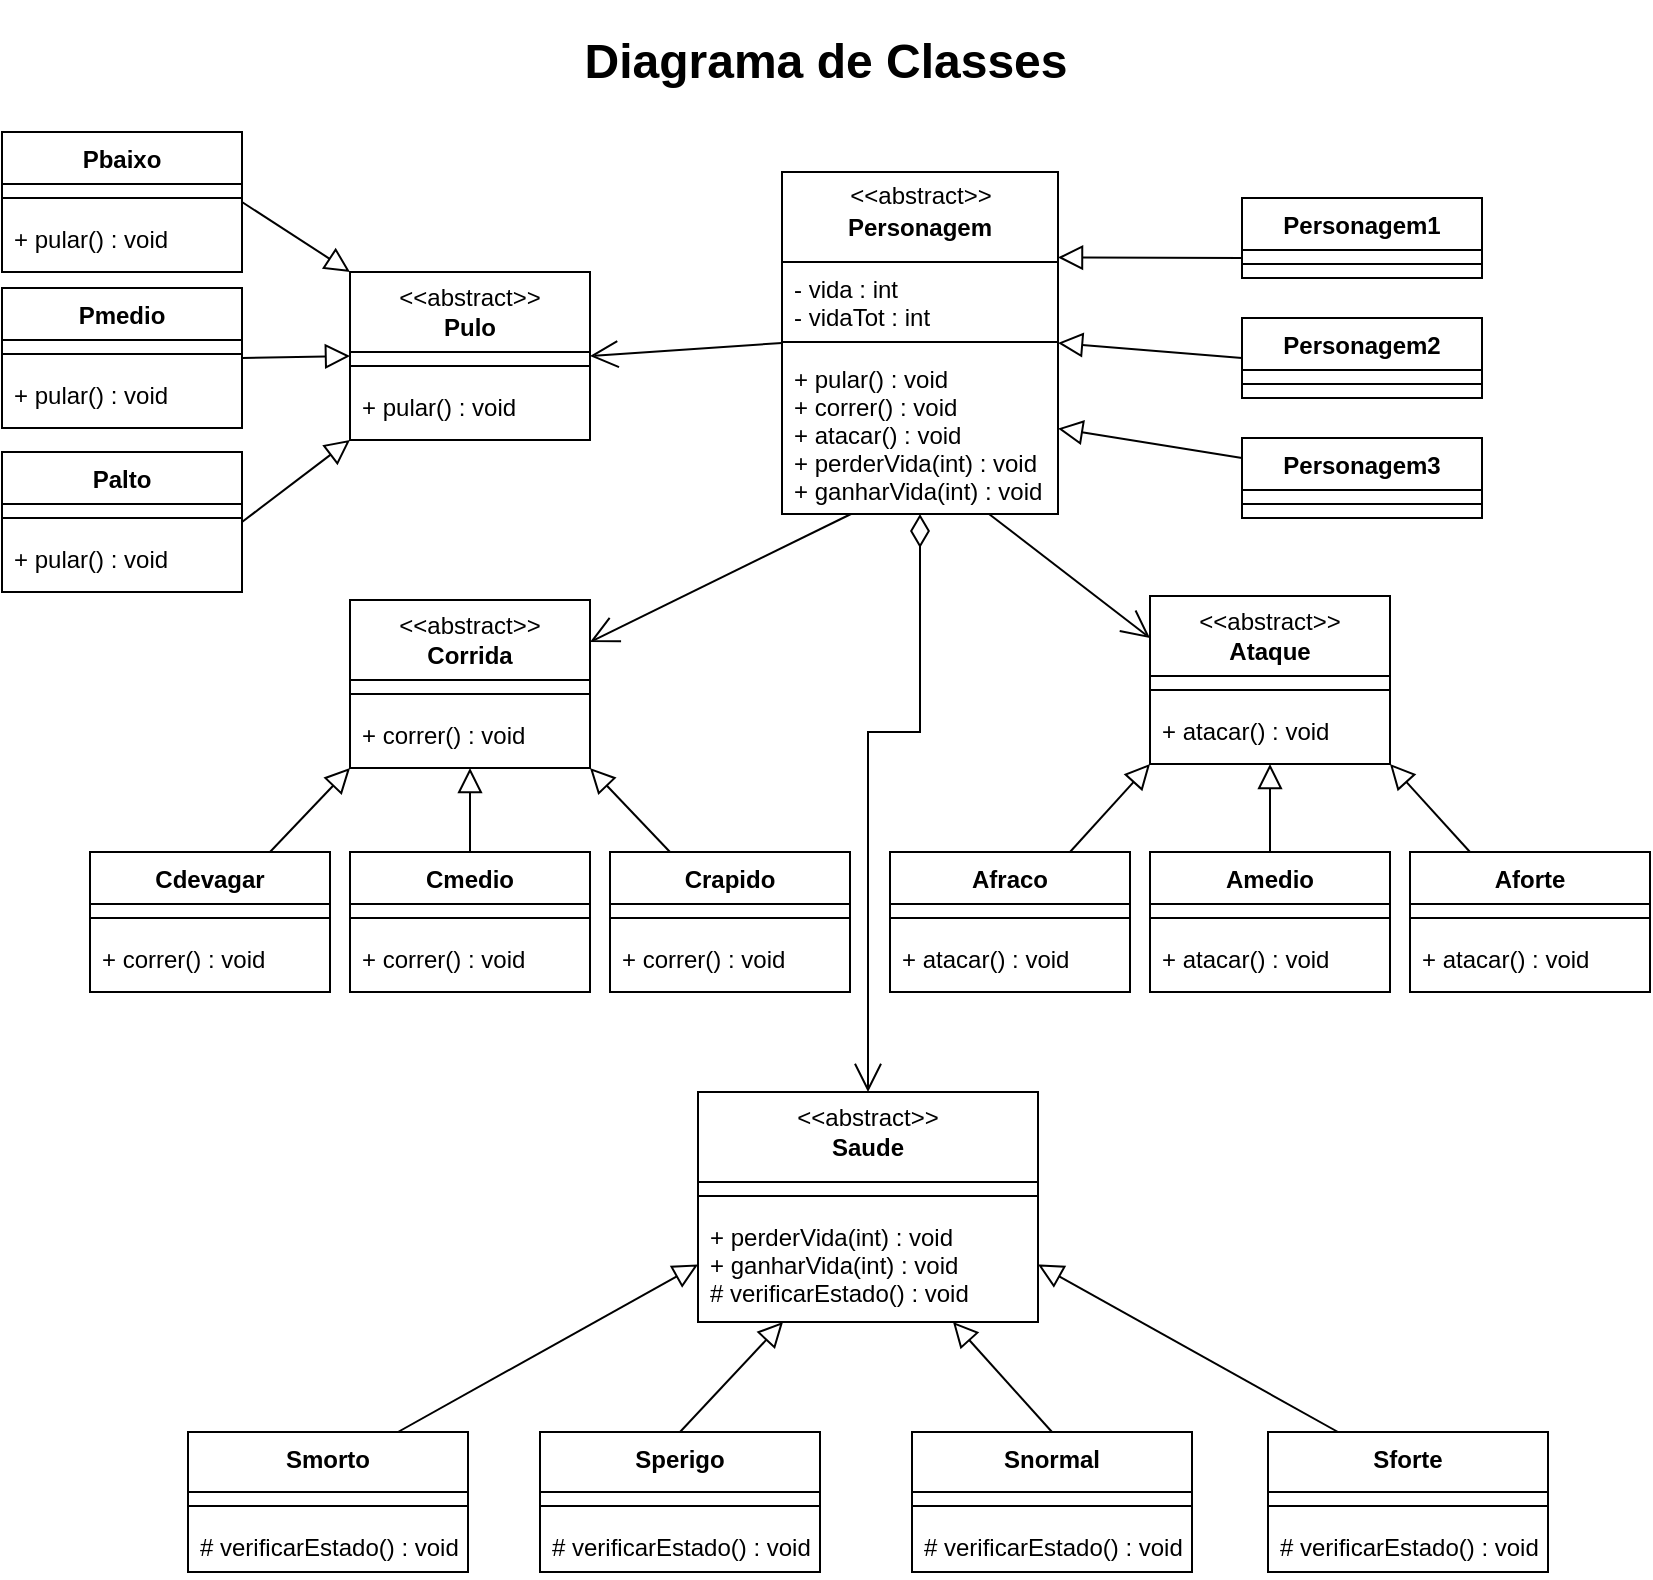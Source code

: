 <mxfile version="16.2.6" type="device"><diagram id="C5RBs43oDa-KdzZeNtuy" name="Page-1"><mxGraphModel dx="1038" dy="547" grid="1" gridSize="10" guides="1" tooltips="1" connect="1" arrows="1" fold="1" page="1" pageScale="1" pageWidth="827" pageHeight="1169" math="0" shadow="0"><root><mxCell id="WIyWlLk6GJQsqaUBKTNV-0"/><mxCell id="WIyWlLk6GJQsqaUBKTNV-1" parent="WIyWlLk6GJQsqaUBKTNV-0"/><mxCell id="zkfFHV4jXpPFQw0GAbJ--16" value="" style="endArrow=block;endSize=10;endFill=0;shadow=0;strokeWidth=1;rounded=0;elbow=vertical;exitX=1;exitY=0.5;exitDx=0;exitDy=0;entryX=0;entryY=0;entryDx=0;entryDy=0;" parent="WIyWlLk6GJQsqaUBKTNV-1" source="T775LNc2SnyI-xInwANA-18" target="T775LNc2SnyI-xInwANA-9" edge="1"><mxGeometry width="160" relative="1" as="geometry"><mxPoint x="290" y="650" as="sourcePoint"/><mxPoint x="180" y="110" as="targetPoint"/></mxGeometry></mxCell><mxCell id="T775LNc2SnyI-xInwANA-0" value="&#10;Personagem" style="swimlane;fontStyle=1;align=center;verticalAlign=top;childLayout=stackLayout;horizontal=1;startSize=45;horizontalStack=0;resizeParent=1;resizeParentMax=0;resizeLast=0;collapsible=1;marginBottom=0;" parent="WIyWlLk6GJQsqaUBKTNV-1" vertex="1"><mxGeometry x="392" y="90" width="138" height="171" as="geometry"><mxRectangle x="392" y="110" width="100" height="26" as="alternateBounds"/></mxGeometry></mxCell><mxCell id="xayN5xMvr95D39PRgrAt-4" value="- vida : int&#10;- vidaTot : int" style="text;strokeColor=none;fillColor=none;align=left;verticalAlign=top;spacingLeft=4;spacingRight=4;overflow=hidden;rotatable=0;points=[[0,0.5],[1,0.5]];portConstraint=eastwest;" parent="T775LNc2SnyI-xInwANA-0" vertex="1"><mxGeometry y="45" width="138" height="35" as="geometry"/></mxCell><mxCell id="T775LNc2SnyI-xInwANA-1" value="" style="line;strokeWidth=1;fillColor=none;align=left;verticalAlign=middle;spacingTop=-1;spacingLeft=3;spacingRight=3;rotatable=0;labelPosition=right;points=[];portConstraint=eastwest;" parent="T775LNc2SnyI-xInwANA-0" vertex="1"><mxGeometry y="80" width="138" height="10" as="geometry"/></mxCell><mxCell id="T775LNc2SnyI-xInwANA-2" value="+ pular() : void&#10;+ correr() : void&#10;+ atacar() : void&#10;+ perderVida(int) : void&#10;+ ganharVida(int) : void" style="text;strokeColor=none;fillColor=none;align=left;verticalAlign=top;spacingLeft=4;spacingRight=4;overflow=hidden;rotatable=0;points=[[0,0.5],[1,0.5]];portConstraint=eastwest;" parent="T775LNc2SnyI-xInwANA-0" vertex="1"><mxGeometry y="90" width="138" height="81" as="geometry"/></mxCell><mxCell id="T775LNc2SnyI-xInwANA-3" value="Personagem1" style="swimlane;fontStyle=1;align=center;verticalAlign=top;childLayout=stackLayout;horizontal=1;startSize=26;horizontalStack=0;resizeParent=1;resizeParentMax=0;resizeLast=0;collapsible=1;marginBottom=0;" parent="WIyWlLk6GJQsqaUBKTNV-1" vertex="1"><mxGeometry x="622" y="103" width="120" height="40" as="geometry"/></mxCell><mxCell id="T775LNc2SnyI-xInwANA-4" value="" style="line;strokeWidth=1;fillColor=none;align=left;verticalAlign=middle;spacingTop=-1;spacingLeft=3;spacingRight=3;rotatable=0;labelPosition=right;points=[];portConstraint=eastwest;" parent="T775LNc2SnyI-xInwANA-3" vertex="1"><mxGeometry y="26" width="120" height="14" as="geometry"/></mxCell><mxCell id="T775LNc2SnyI-xInwANA-5" value="Personagem2" style="swimlane;fontStyle=1;align=center;verticalAlign=top;childLayout=stackLayout;horizontal=1;startSize=26;horizontalStack=0;resizeParent=1;resizeParentMax=0;resizeLast=0;collapsible=1;marginBottom=0;" parent="WIyWlLk6GJQsqaUBKTNV-1" vertex="1"><mxGeometry x="622" y="163" width="120" height="40" as="geometry"/></mxCell><mxCell id="T775LNc2SnyI-xInwANA-6" value="" style="line;strokeWidth=1;fillColor=none;align=left;verticalAlign=middle;spacingTop=-1;spacingLeft=3;spacingRight=3;rotatable=0;labelPosition=right;points=[];portConstraint=eastwest;" parent="T775LNc2SnyI-xInwANA-5" vertex="1"><mxGeometry y="26" width="120" height="14" as="geometry"/></mxCell><mxCell id="T775LNc2SnyI-xInwANA-7" value="Personagem3" style="swimlane;fontStyle=1;align=center;verticalAlign=top;childLayout=stackLayout;horizontal=1;startSize=26;horizontalStack=0;resizeParent=1;resizeParentMax=0;resizeLast=0;collapsible=1;marginBottom=0;" parent="WIyWlLk6GJQsqaUBKTNV-1" vertex="1"><mxGeometry x="622" y="223" width="120" height="40" as="geometry"><mxRectangle x="290" y="260" width="110" height="26" as="alternateBounds"/></mxGeometry></mxCell><mxCell id="T775LNc2SnyI-xInwANA-8" value="" style="line;strokeWidth=1;fillColor=none;align=left;verticalAlign=middle;spacingTop=-1;spacingLeft=3;spacingRight=3;rotatable=0;labelPosition=right;points=[];portConstraint=eastwest;" parent="T775LNc2SnyI-xInwANA-7" vertex="1"><mxGeometry y="26" width="120" height="14" as="geometry"/></mxCell><mxCell id="T775LNc2SnyI-xInwANA-9" value="&#10;Pulo" style="swimlane;fontStyle=1;align=center;verticalAlign=top;childLayout=stackLayout;horizontal=1;startSize=40;horizontalStack=0;resizeParent=1;resizeParentMax=0;resizeLast=0;collapsible=1;marginBottom=0;" parent="WIyWlLk6GJQsqaUBKTNV-1" vertex="1"><mxGeometry x="176" y="140" width="120" height="84" as="geometry"><mxRectangle x="172" y="120" width="60" height="30" as="alternateBounds"/></mxGeometry></mxCell><mxCell id="T775LNc2SnyI-xInwANA-10" value="" style="line;strokeWidth=1;fillColor=none;align=left;verticalAlign=middle;spacingTop=-1;spacingLeft=3;spacingRight=3;rotatable=0;labelPosition=right;points=[];portConstraint=eastwest;" parent="T775LNc2SnyI-xInwANA-9" vertex="1"><mxGeometry y="40" width="120" height="14" as="geometry"/></mxCell><mxCell id="T775LNc2SnyI-xInwANA-11" value="+ pular() : void" style="text;strokeColor=none;fillColor=none;align=left;verticalAlign=top;spacingLeft=4;spacingRight=4;overflow=hidden;rotatable=0;points=[[0,0.5],[1,0.5]];portConstraint=eastwest;" parent="T775LNc2SnyI-xInwANA-9" vertex="1"><mxGeometry y="54" width="120" height="30" as="geometry"/></mxCell><mxCell id="T775LNc2SnyI-xInwANA-12" value="&#10;Corrida" style="swimlane;fontStyle=1;align=center;verticalAlign=top;childLayout=stackLayout;horizontal=1;startSize=40;horizontalStack=0;resizeParent=1;resizeParentMax=0;resizeLast=0;collapsible=1;marginBottom=0;" parent="WIyWlLk6GJQsqaUBKTNV-1" vertex="1"><mxGeometry x="176" y="304" width="120" height="84" as="geometry"><mxRectangle x="176" y="280" width="70" height="26" as="alternateBounds"/></mxGeometry></mxCell><mxCell id="T775LNc2SnyI-xInwANA-13" value="" style="line;strokeWidth=1;fillColor=none;align=left;verticalAlign=middle;spacingTop=-1;spacingLeft=3;spacingRight=3;rotatable=0;labelPosition=right;points=[];portConstraint=eastwest;" parent="T775LNc2SnyI-xInwANA-12" vertex="1"><mxGeometry y="40" width="120" height="14" as="geometry"/></mxCell><mxCell id="T775LNc2SnyI-xInwANA-14" value="+ correr() : void" style="text;strokeColor=none;fillColor=none;align=left;verticalAlign=top;spacingLeft=4;spacingRight=4;overflow=hidden;rotatable=0;points=[[0,0.5],[1,0.5]];portConstraint=eastwest;" parent="T775LNc2SnyI-xInwANA-12" vertex="1"><mxGeometry y="54" width="120" height="30" as="geometry"/></mxCell><mxCell id="T775LNc2SnyI-xInwANA-15" value="&#10;Ataque" style="swimlane;fontStyle=1;align=center;verticalAlign=top;childLayout=stackLayout;horizontal=1;startSize=40;horizontalStack=0;resizeParent=1;resizeParentMax=0;resizeLast=0;collapsible=1;marginBottom=0;" parent="WIyWlLk6GJQsqaUBKTNV-1" vertex="1"><mxGeometry x="576" y="302" width="120" height="84" as="geometry"><mxRectangle x="576" y="280" width="70" height="26" as="alternateBounds"/></mxGeometry></mxCell><mxCell id="T775LNc2SnyI-xInwANA-16" value="" style="line;strokeWidth=1;fillColor=none;align=left;verticalAlign=middle;spacingTop=-1;spacingLeft=3;spacingRight=3;rotatable=0;labelPosition=right;points=[];portConstraint=eastwest;" parent="T775LNc2SnyI-xInwANA-15" vertex="1"><mxGeometry y="40" width="120" height="14" as="geometry"/></mxCell><mxCell id="T775LNc2SnyI-xInwANA-17" value="+ atacar() : void" style="text;strokeColor=none;fillColor=none;align=left;verticalAlign=top;spacingLeft=4;spacingRight=4;overflow=hidden;rotatable=0;points=[[0,0.5],[1,0.5]];portConstraint=eastwest;" parent="T775LNc2SnyI-xInwANA-15" vertex="1"><mxGeometry y="54" width="120" height="30" as="geometry"/></mxCell><mxCell id="T775LNc2SnyI-xInwANA-18" value="Pbaixo" style="swimlane;fontStyle=1;align=center;verticalAlign=top;childLayout=stackLayout;horizontal=1;startSize=26;horizontalStack=0;resizeParent=1;resizeParentMax=0;resizeLast=0;collapsible=1;marginBottom=0;" parent="WIyWlLk6GJQsqaUBKTNV-1" vertex="1"><mxGeometry x="2" y="70" width="120" height="70" as="geometry"/></mxCell><mxCell id="T775LNc2SnyI-xInwANA-19" value="" style="line;strokeWidth=1;fillColor=none;align=left;verticalAlign=middle;spacingTop=-1;spacingLeft=3;spacingRight=3;rotatable=0;labelPosition=right;points=[];portConstraint=eastwest;" parent="T775LNc2SnyI-xInwANA-18" vertex="1"><mxGeometry y="26" width="120" height="14" as="geometry"/></mxCell><mxCell id="T775LNc2SnyI-xInwANA-20" value="+ pular() : void" style="text;strokeColor=none;fillColor=none;align=left;verticalAlign=top;spacingLeft=4;spacingRight=4;overflow=hidden;rotatable=0;points=[[0,0.5],[1,0.5]];portConstraint=eastwest;" parent="T775LNc2SnyI-xInwANA-18" vertex="1"><mxGeometry y="40" width="120" height="30" as="geometry"/></mxCell><mxCell id="T775LNc2SnyI-xInwANA-21" value="Cdevagar" style="swimlane;fontStyle=1;align=center;verticalAlign=top;childLayout=stackLayout;horizontal=1;startSize=26;horizontalStack=0;resizeParent=1;resizeParentMax=0;resizeLast=0;collapsible=1;marginBottom=0;" parent="WIyWlLk6GJQsqaUBKTNV-1" vertex="1"><mxGeometry x="46" y="430" width="120" height="70" as="geometry"/></mxCell><mxCell id="T775LNc2SnyI-xInwANA-22" value="" style="line;strokeWidth=1;fillColor=none;align=left;verticalAlign=middle;spacingTop=-1;spacingLeft=3;spacingRight=3;rotatable=0;labelPosition=right;points=[];portConstraint=eastwest;" parent="T775LNc2SnyI-xInwANA-21" vertex="1"><mxGeometry y="26" width="120" height="14" as="geometry"/></mxCell><mxCell id="T775LNc2SnyI-xInwANA-23" value="+ correr() : void" style="text;strokeColor=none;fillColor=none;align=left;verticalAlign=top;spacingLeft=4;spacingRight=4;overflow=hidden;rotatable=0;points=[[0,0.5],[1,0.5]];portConstraint=eastwest;" parent="T775LNc2SnyI-xInwANA-21" vertex="1"><mxGeometry y="40" width="120" height="30" as="geometry"/></mxCell><mxCell id="T775LNc2SnyI-xInwANA-24" value="Cmedio" style="swimlane;fontStyle=1;align=center;verticalAlign=top;childLayout=stackLayout;horizontal=1;startSize=26;horizontalStack=0;resizeParent=1;resizeParentMax=0;resizeLast=0;collapsible=1;marginBottom=0;" parent="WIyWlLk6GJQsqaUBKTNV-1" vertex="1"><mxGeometry x="176" y="430" width="120" height="70" as="geometry"/></mxCell><mxCell id="T775LNc2SnyI-xInwANA-25" value="" style="line;strokeWidth=1;fillColor=none;align=left;verticalAlign=middle;spacingTop=-1;spacingLeft=3;spacingRight=3;rotatable=0;labelPosition=right;points=[];portConstraint=eastwest;" parent="T775LNc2SnyI-xInwANA-24" vertex="1"><mxGeometry y="26" width="120" height="14" as="geometry"/></mxCell><mxCell id="T775LNc2SnyI-xInwANA-26" value="+ correr() : void" style="text;strokeColor=none;fillColor=none;align=left;verticalAlign=top;spacingLeft=4;spacingRight=4;overflow=hidden;rotatable=0;points=[[0,0.5],[1,0.5]];portConstraint=eastwest;" parent="T775LNc2SnyI-xInwANA-24" vertex="1"><mxGeometry y="40" width="120" height="30" as="geometry"/></mxCell><mxCell id="T775LNc2SnyI-xInwANA-27" value="Crapido" style="swimlane;fontStyle=1;align=center;verticalAlign=top;childLayout=stackLayout;horizontal=1;startSize=26;horizontalStack=0;resizeParent=1;resizeParentMax=0;resizeLast=0;collapsible=1;marginBottom=0;" parent="WIyWlLk6GJQsqaUBKTNV-1" vertex="1"><mxGeometry x="306" y="430" width="120" height="70" as="geometry"/></mxCell><mxCell id="T775LNc2SnyI-xInwANA-28" value="" style="line;strokeWidth=1;fillColor=none;align=left;verticalAlign=middle;spacingTop=-1;spacingLeft=3;spacingRight=3;rotatable=0;labelPosition=right;points=[];portConstraint=eastwest;" parent="T775LNc2SnyI-xInwANA-27" vertex="1"><mxGeometry y="26" width="120" height="14" as="geometry"/></mxCell><mxCell id="T775LNc2SnyI-xInwANA-29" value="+ correr() : void" style="text;strokeColor=none;fillColor=none;align=left;verticalAlign=top;spacingLeft=4;spacingRight=4;overflow=hidden;rotatable=0;points=[[0,0.5],[1,0.5]];portConstraint=eastwest;" parent="T775LNc2SnyI-xInwANA-27" vertex="1"><mxGeometry y="40" width="120" height="30" as="geometry"/></mxCell><mxCell id="T775LNc2SnyI-xInwANA-30" value="Afraco" style="swimlane;fontStyle=1;align=center;verticalAlign=top;childLayout=stackLayout;horizontal=1;startSize=26;horizontalStack=0;resizeParent=1;resizeParentMax=0;resizeLast=0;collapsible=1;marginBottom=0;" parent="WIyWlLk6GJQsqaUBKTNV-1" vertex="1"><mxGeometry x="446" y="430" width="120" height="70" as="geometry"/></mxCell><mxCell id="T775LNc2SnyI-xInwANA-31" value="" style="line;strokeWidth=1;fillColor=none;align=left;verticalAlign=middle;spacingTop=-1;spacingLeft=3;spacingRight=3;rotatable=0;labelPosition=right;points=[];portConstraint=eastwest;" parent="T775LNc2SnyI-xInwANA-30" vertex="1"><mxGeometry y="26" width="120" height="14" as="geometry"/></mxCell><mxCell id="T775LNc2SnyI-xInwANA-32" value="+ atacar() : void" style="text;strokeColor=none;fillColor=none;align=left;verticalAlign=top;spacingLeft=4;spacingRight=4;overflow=hidden;rotatable=0;points=[[0,0.5],[1,0.5]];portConstraint=eastwest;" parent="T775LNc2SnyI-xInwANA-30" vertex="1"><mxGeometry y="40" width="120" height="30" as="geometry"/></mxCell><mxCell id="T775LNc2SnyI-xInwANA-33" value="Amedio" style="swimlane;fontStyle=1;align=center;verticalAlign=top;childLayout=stackLayout;horizontal=1;startSize=26;horizontalStack=0;resizeParent=1;resizeParentMax=0;resizeLast=0;collapsible=1;marginBottom=0;" parent="WIyWlLk6GJQsqaUBKTNV-1" vertex="1"><mxGeometry x="576" y="430" width="120" height="70" as="geometry"/></mxCell><mxCell id="T775LNc2SnyI-xInwANA-34" value="" style="line;strokeWidth=1;fillColor=none;align=left;verticalAlign=middle;spacingTop=-1;spacingLeft=3;spacingRight=3;rotatable=0;labelPosition=right;points=[];portConstraint=eastwest;" parent="T775LNc2SnyI-xInwANA-33" vertex="1"><mxGeometry y="26" width="120" height="14" as="geometry"/></mxCell><mxCell id="T775LNc2SnyI-xInwANA-35" value="+ atacar() : void" style="text;strokeColor=none;fillColor=none;align=left;verticalAlign=top;spacingLeft=4;spacingRight=4;overflow=hidden;rotatable=0;points=[[0,0.5],[1,0.5]];portConstraint=eastwest;" parent="T775LNc2SnyI-xInwANA-33" vertex="1"><mxGeometry y="40" width="120" height="30" as="geometry"/></mxCell><mxCell id="T775LNc2SnyI-xInwANA-36" value="Aforte" style="swimlane;fontStyle=1;align=center;verticalAlign=top;childLayout=stackLayout;horizontal=1;startSize=26;horizontalStack=0;resizeParent=1;resizeParentMax=0;resizeLast=0;collapsible=1;marginBottom=0;" parent="WIyWlLk6GJQsqaUBKTNV-1" vertex="1"><mxGeometry x="706" y="430" width="120" height="70" as="geometry"/></mxCell><mxCell id="T775LNc2SnyI-xInwANA-37" value="" style="line;strokeWidth=1;fillColor=none;align=left;verticalAlign=middle;spacingTop=-1;spacingLeft=3;spacingRight=3;rotatable=0;labelPosition=right;points=[];portConstraint=eastwest;" parent="T775LNc2SnyI-xInwANA-36" vertex="1"><mxGeometry y="26" width="120" height="14" as="geometry"/></mxCell><mxCell id="T775LNc2SnyI-xInwANA-38" value="+ atacar() : void" style="text;strokeColor=none;fillColor=none;align=left;verticalAlign=top;spacingLeft=4;spacingRight=4;overflow=hidden;rotatable=0;points=[[0,0.5],[1,0.5]];portConstraint=eastwest;" parent="T775LNc2SnyI-xInwANA-36" vertex="1"><mxGeometry y="40" width="120" height="30" as="geometry"/></mxCell><mxCell id="T775LNc2SnyI-xInwANA-39" value="Pmedio" style="swimlane;fontStyle=1;align=center;verticalAlign=top;childLayout=stackLayout;horizontal=1;startSize=26;horizontalStack=0;resizeParent=1;resizeParentMax=0;resizeLast=0;collapsible=1;marginBottom=0;" parent="WIyWlLk6GJQsqaUBKTNV-1" vertex="1"><mxGeometry x="2" y="148" width="120" height="70" as="geometry"/></mxCell><mxCell id="T775LNc2SnyI-xInwANA-40" value="" style="line;strokeWidth=1;fillColor=none;align=left;verticalAlign=middle;spacingTop=-1;spacingLeft=3;spacingRight=3;rotatable=0;labelPosition=right;points=[];portConstraint=eastwest;" parent="T775LNc2SnyI-xInwANA-39" vertex="1"><mxGeometry y="26" width="120" height="14" as="geometry"/></mxCell><mxCell id="T775LNc2SnyI-xInwANA-41" value="+ pular() : void" style="text;strokeColor=none;fillColor=none;align=left;verticalAlign=top;spacingLeft=4;spacingRight=4;overflow=hidden;rotatable=0;points=[[0,0.5],[1,0.5]];portConstraint=eastwest;" parent="T775LNc2SnyI-xInwANA-39" vertex="1"><mxGeometry y="40" width="120" height="30" as="geometry"/></mxCell><mxCell id="T775LNc2SnyI-xInwANA-42" value="Palto" style="swimlane;fontStyle=1;align=center;verticalAlign=top;childLayout=stackLayout;horizontal=1;startSize=26;horizontalStack=0;resizeParent=1;resizeParentMax=0;resizeLast=0;collapsible=1;marginBottom=0;" parent="WIyWlLk6GJQsqaUBKTNV-1" vertex="1"><mxGeometry x="2" y="230" width="120" height="70" as="geometry"/></mxCell><mxCell id="T775LNc2SnyI-xInwANA-43" value="" style="line;strokeWidth=1;fillColor=none;align=left;verticalAlign=middle;spacingTop=-1;spacingLeft=3;spacingRight=3;rotatable=0;labelPosition=right;points=[];portConstraint=eastwest;" parent="T775LNc2SnyI-xInwANA-42" vertex="1"><mxGeometry y="26" width="120" height="14" as="geometry"/></mxCell><mxCell id="T775LNc2SnyI-xInwANA-44" value="+ pular() : void" style="text;strokeColor=none;fillColor=none;align=left;verticalAlign=top;spacingLeft=4;spacingRight=4;overflow=hidden;rotatable=0;points=[[0,0.5],[1,0.5]];portConstraint=eastwest;" parent="T775LNc2SnyI-xInwANA-42" vertex="1"><mxGeometry y="40" width="120" height="30" as="geometry"/></mxCell><mxCell id="T775LNc2SnyI-xInwANA-46" value="" style="endArrow=block;endSize=10;endFill=0;shadow=0;strokeWidth=1;rounded=0;elbow=vertical;exitX=1;exitY=0.5;exitDx=0;exitDy=0;entryX=0;entryY=0.5;entryDx=0;entryDy=0;" parent="WIyWlLk6GJQsqaUBKTNV-1" source="T775LNc2SnyI-xInwANA-39" target="T775LNc2SnyI-xInwANA-9" edge="1"><mxGeometry width="160" relative="1" as="geometry"><mxPoint x="132" y="115" as="sourcePoint"/><mxPoint x="150" y="170" as="targetPoint"/></mxGeometry></mxCell><mxCell id="T775LNc2SnyI-xInwANA-47" value="" style="endArrow=block;endSize=10;endFill=0;shadow=0;strokeWidth=1;rounded=0;elbow=vertical;exitX=1;exitY=0.5;exitDx=0;exitDy=0;entryX=0;entryY=1;entryDx=0;entryDy=0;" parent="WIyWlLk6GJQsqaUBKTNV-1" target="T775LNc2SnyI-xInwANA-9" edge="1"><mxGeometry width="160" relative="1" as="geometry"><mxPoint x="122" y="265" as="sourcePoint"/><mxPoint x="170" y="230" as="targetPoint"/></mxGeometry></mxCell><mxCell id="T775LNc2SnyI-xInwANA-48" value="" style="endArrow=block;endSize=10;endFill=0;shadow=0;strokeWidth=1;rounded=0;elbow=vertical;exitX=0.75;exitY=0;exitDx=0;exitDy=0;entryX=0;entryY=1;entryDx=0;entryDy=0;" parent="WIyWlLk6GJQsqaUBKTNV-1" source="T775LNc2SnyI-xInwANA-21" target="T775LNc2SnyI-xInwANA-12" edge="1"><mxGeometry width="160" relative="1" as="geometry"><mxPoint x="122" y="407" as="sourcePoint"/><mxPoint x="172" y="360" as="targetPoint"/></mxGeometry></mxCell><mxCell id="T775LNc2SnyI-xInwANA-49" value="" style="endArrow=block;endSize=10;endFill=0;shadow=0;strokeWidth=1;rounded=0;elbow=vertical;exitX=0.5;exitY=0;exitDx=0;exitDy=0;entryX=0.5;entryY=1;entryDx=0;entryDy=0;" parent="WIyWlLk6GJQsqaUBKTNV-1" source="T775LNc2SnyI-xInwANA-24" target="T775LNc2SnyI-xInwANA-12" edge="1"><mxGeometry width="160" relative="1" as="geometry"><mxPoint x="207" y="397" as="sourcePoint"/><mxPoint x="257" y="350" as="targetPoint"/></mxGeometry></mxCell><mxCell id="T775LNc2SnyI-xInwANA-50" value="" style="endArrow=block;endSize=10;endFill=0;shadow=0;strokeWidth=1;rounded=0;elbow=vertical;exitX=0.25;exitY=0;exitDx=0;exitDy=0;entryX=1;entryY=1;entryDx=0;entryDy=0;" parent="WIyWlLk6GJQsqaUBKTNV-1" source="T775LNc2SnyI-xInwANA-27" target="T775LNc2SnyI-xInwANA-12" edge="1"><mxGeometry width="160" relative="1" as="geometry"><mxPoint x="315" y="430" as="sourcePoint"/><mxPoint x="290" y="336" as="targetPoint"/></mxGeometry></mxCell><mxCell id="T775LNc2SnyI-xInwANA-51" value="" style="endArrow=block;endSize=10;endFill=0;shadow=0;strokeWidth=1;rounded=0;elbow=vertical;exitX=0.75;exitY=0;exitDx=0;exitDy=0;entryX=0;entryY=1;entryDx=0;entryDy=0;" parent="WIyWlLk6GJQsqaUBKTNV-1" source="T775LNc2SnyI-xInwANA-30" target="T775LNc2SnyI-xInwANA-15" edge="1"><mxGeometry width="160" relative="1" as="geometry"><mxPoint x="566" y="420" as="sourcePoint"/><mxPoint x="526" y="370" as="targetPoint"/></mxGeometry></mxCell><mxCell id="T775LNc2SnyI-xInwANA-52" value="" style="endArrow=block;endSize=10;endFill=0;shadow=0;strokeWidth=1;rounded=0;elbow=vertical;exitX=0.5;exitY=0;exitDx=0;exitDy=0;entryX=0.5;entryY=1;entryDx=0;entryDy=0;" parent="WIyWlLk6GJQsqaUBKTNV-1" source="T775LNc2SnyI-xInwANA-33" target="T775LNc2SnyI-xInwANA-15" edge="1"><mxGeometry width="160" relative="1" as="geometry"><mxPoint x="546" y="440" as="sourcePoint"/><mxPoint x="586.0" y="346" as="targetPoint"/></mxGeometry></mxCell><mxCell id="T775LNc2SnyI-xInwANA-53" value="" style="endArrow=block;endSize=10;endFill=0;shadow=0;strokeWidth=1;rounded=0;elbow=vertical;entryX=1;entryY=1;entryDx=0;entryDy=0;exitX=0.25;exitY=0;exitDx=0;exitDy=0;" parent="WIyWlLk6GJQsqaUBKTNV-1" source="T775LNc2SnyI-xInwANA-36" target="T775LNc2SnyI-xInwANA-15" edge="1"><mxGeometry width="160" relative="1" as="geometry"><mxPoint x="722" y="410" as="sourcePoint"/><mxPoint x="598.0" y="356" as="targetPoint"/></mxGeometry></mxCell><mxCell id="T775LNc2SnyI-xInwANA-54" value="" style="endArrow=block;endSize=10;endFill=0;shadow=0;strokeWidth=1;rounded=0;elbow=vertical;exitX=0;exitY=0.75;exitDx=0;exitDy=0;entryX=1;entryY=0.25;entryDx=0;entryDy=0;" parent="WIyWlLk6GJQsqaUBKTNV-1" source="T775LNc2SnyI-xInwANA-3" target="T775LNc2SnyI-xInwANA-0" edge="1"><mxGeometry width="160" relative="1" as="geometry"><mxPoint x="550" y="214" as="sourcePoint"/><mxPoint x="540" y="150" as="targetPoint"/></mxGeometry></mxCell><mxCell id="T775LNc2SnyI-xInwANA-55" value="" style="endArrow=block;endSize=10;endFill=0;shadow=0;strokeWidth=1;rounded=0;elbow=vertical;exitX=0;exitY=0.5;exitDx=0;exitDy=0;entryX=1;entryY=0.5;entryDx=0;entryDy=0;" parent="WIyWlLk6GJQsqaUBKTNV-1" source="T775LNc2SnyI-xInwANA-5" target="T775LNc2SnyI-xInwANA-0" edge="1"><mxGeometry width="160" relative="1" as="geometry"><mxPoint x="632" y="143" as="sourcePoint"/><mxPoint x="520" y="190" as="targetPoint"/></mxGeometry></mxCell><mxCell id="T775LNc2SnyI-xInwANA-56" value="" style="endArrow=block;endSize=10;endFill=0;shadow=0;strokeWidth=1;rounded=0;elbow=vertical;exitX=0;exitY=0.25;exitDx=0;exitDy=0;entryX=1;entryY=0.75;entryDx=0;entryDy=0;" parent="WIyWlLk6GJQsqaUBKTNV-1" source="T775LNc2SnyI-xInwANA-7" target="T775LNc2SnyI-xInwANA-0" edge="1"><mxGeometry width="160" relative="1" as="geometry"><mxPoint x="642" y="153" as="sourcePoint"/><mxPoint x="512" y="169.5" as="targetPoint"/></mxGeometry></mxCell><mxCell id="T775LNc2SnyI-xInwANA-57" value="" style="endArrow=open;endFill=1;endSize=12;html=1;rounded=0;entryX=1;entryY=0.5;entryDx=0;entryDy=0;exitX=0;exitY=0.5;exitDx=0;exitDy=0;" parent="WIyWlLk6GJQsqaUBKTNV-1" source="T775LNc2SnyI-xInwANA-0" target="T775LNc2SnyI-xInwANA-9" edge="1"><mxGeometry width="160" relative="1" as="geometry"><mxPoint x="340" y="130" as="sourcePoint"/><mxPoint x="320" y="180" as="targetPoint"/></mxGeometry></mxCell><mxCell id="T775LNc2SnyI-xInwANA-58" value="" style="endArrow=open;endFill=1;endSize=12;html=1;rounded=0;entryX=1;entryY=0.25;entryDx=0;entryDy=0;exitX=0.25;exitY=1;exitDx=0;exitDy=0;" parent="WIyWlLk6GJQsqaUBKTNV-1" source="T775LNc2SnyI-xInwANA-0" target="T775LNc2SnyI-xInwANA-12" edge="1"><mxGeometry width="160" relative="1" as="geometry"><mxPoint x="402" y="193" as="sourcePoint"/><mxPoint x="302" y="193" as="targetPoint"/></mxGeometry></mxCell><mxCell id="T775LNc2SnyI-xInwANA-59" value="" style="endArrow=open;endFill=1;endSize=12;html=1;rounded=0;entryX=0;entryY=0.25;entryDx=0;entryDy=0;exitX=0.75;exitY=1;exitDx=0;exitDy=0;" parent="WIyWlLk6GJQsqaUBKTNV-1" source="T775LNc2SnyI-xInwANA-0" target="T775LNc2SnyI-xInwANA-15" edge="1"><mxGeometry width="160" relative="1" as="geometry"><mxPoint x="427" y="171" as="sourcePoint"/><mxPoint x="306" y="337.5" as="targetPoint"/></mxGeometry></mxCell><mxCell id="T775LNc2SnyI-xInwANA-60" value="&amp;lt;&amp;lt;abstract&amp;gt;&amp;gt;" style="text;html=1;strokeColor=none;fillColor=none;align=center;verticalAlign=middle;whiteSpace=wrap;rounded=0;" parent="WIyWlLk6GJQsqaUBKTNV-1" vertex="1"><mxGeometry x="176" y="138" width="120" height="30" as="geometry"/></mxCell><mxCell id="T775LNc2SnyI-xInwANA-61" value="&amp;lt;&amp;lt;abstract&amp;gt;&amp;gt;" style="text;html=1;strokeColor=none;fillColor=none;align=center;verticalAlign=middle;whiteSpace=wrap;rounded=0;" parent="WIyWlLk6GJQsqaUBKTNV-1" vertex="1"><mxGeometry x="176" y="302" width="120" height="30" as="geometry"/></mxCell><mxCell id="T775LNc2SnyI-xInwANA-62" value="&amp;lt;&amp;lt;abstract&amp;gt;&amp;gt;" style="text;html=1;strokeColor=none;fillColor=none;align=center;verticalAlign=middle;whiteSpace=wrap;rounded=0;" parent="WIyWlLk6GJQsqaUBKTNV-1" vertex="1"><mxGeometry x="576" y="300" width="120" height="30" as="geometry"/></mxCell><mxCell id="T775LNc2SnyI-xInwANA-64" value="&lt;h1&gt;Diagrama de Classes&lt;/h1&gt;" style="text;html=1;strokeColor=none;fillColor=none;align=center;verticalAlign=middle;whiteSpace=wrap;rounded=0;" parent="WIyWlLk6GJQsqaUBKTNV-1" vertex="1"><mxGeometry x="267" y="20" width="294" height="30" as="geometry"/></mxCell><mxCell id="RKjgL8g0brIeVzk_o5ZJ-0" value="&amp;lt;&amp;lt;abstract&amp;gt;&amp;gt;" style="text;html=1;strokeColor=none;fillColor=none;align=center;verticalAlign=middle;whiteSpace=wrap;rounded=0;" parent="WIyWlLk6GJQsqaUBKTNV-1" vertex="1"><mxGeometry x="393" y="85" width="137" height="34.25" as="geometry"/></mxCell><mxCell id="xayN5xMvr95D39PRgrAt-0" value="&#10;Saude" style="swimlane;fontStyle=1;align=center;verticalAlign=top;childLayout=stackLayout;horizontal=1;startSize=45;horizontalStack=0;resizeParent=1;resizeParentMax=0;resizeLast=0;collapsible=1;marginBottom=0;" parent="WIyWlLk6GJQsqaUBKTNV-1" vertex="1"><mxGeometry x="350" y="550" width="170" height="115" as="geometry"><mxRectangle x="350" y="550" width="190" height="40" as="alternateBounds"/></mxGeometry></mxCell><mxCell id="xayN5xMvr95D39PRgrAt-1" value="" style="line;strokeWidth=1;fillColor=none;align=left;verticalAlign=middle;spacingTop=-1;spacingLeft=3;spacingRight=3;rotatable=0;labelPosition=right;points=[];portConstraint=eastwest;" parent="xayN5xMvr95D39PRgrAt-0" vertex="1"><mxGeometry y="45" width="170" height="14" as="geometry"/></mxCell><mxCell id="xayN5xMvr95D39PRgrAt-2" value="+ perderVida(int) : void&#10;+ ganharVida(int) : void&#10;# verificarEstado() : void" style="text;strokeColor=none;fillColor=none;align=left;verticalAlign=top;spacingLeft=4;spacingRight=4;overflow=hidden;rotatable=0;points=[[0,0.5],[1,0.5]];portConstraint=eastwest;" parent="xayN5xMvr95D39PRgrAt-0" vertex="1"><mxGeometry y="59" width="170" height="56" as="geometry"/></mxCell><mxCell id="xayN5xMvr95D39PRgrAt-5" value="Sforte" style="swimlane;fontStyle=1;align=center;verticalAlign=top;childLayout=stackLayout;horizontal=1;startSize=30;horizontalStack=0;resizeParent=1;resizeParentMax=0;resizeLast=0;collapsible=1;marginBottom=0;" parent="WIyWlLk6GJQsqaUBKTNV-1" vertex="1"><mxGeometry x="635" y="720" width="140" height="70" as="geometry"><mxRectangle x="392" y="105" width="100" height="26" as="alternateBounds"/></mxGeometry></mxCell><mxCell id="xayN5xMvr95D39PRgrAt-6" value="" style="line;strokeWidth=1;fillColor=none;align=left;verticalAlign=middle;spacingTop=-1;spacingLeft=3;spacingRight=3;rotatable=0;labelPosition=right;points=[];portConstraint=eastwest;" parent="xayN5xMvr95D39PRgrAt-5" vertex="1"><mxGeometry y="30" width="140" height="14" as="geometry"/></mxCell><mxCell id="xayN5xMvr95D39PRgrAt-7" value="# verificarEstado() : void" style="text;strokeColor=none;fillColor=none;align=left;verticalAlign=top;spacingLeft=4;spacingRight=4;overflow=hidden;rotatable=0;points=[[0,0.5],[1,0.5]];portConstraint=eastwest;" parent="xayN5xMvr95D39PRgrAt-5" vertex="1"><mxGeometry y="44" width="140" height="26" as="geometry"/></mxCell><mxCell id="xayN5xMvr95D39PRgrAt-8" value="Snormal" style="swimlane;fontStyle=1;align=center;verticalAlign=top;childLayout=stackLayout;horizontal=1;startSize=30;horizontalStack=0;resizeParent=1;resizeParentMax=0;resizeLast=0;collapsible=1;marginBottom=0;" parent="WIyWlLk6GJQsqaUBKTNV-1" vertex="1"><mxGeometry x="457" y="720" width="140" height="70" as="geometry"><mxRectangle x="392" y="105" width="100" height="26" as="alternateBounds"/></mxGeometry></mxCell><mxCell id="xayN5xMvr95D39PRgrAt-9" value="" style="line;strokeWidth=1;fillColor=none;align=left;verticalAlign=middle;spacingTop=-1;spacingLeft=3;spacingRight=3;rotatable=0;labelPosition=right;points=[];portConstraint=eastwest;" parent="xayN5xMvr95D39PRgrAt-8" vertex="1"><mxGeometry y="30" width="140" height="14" as="geometry"/></mxCell><mxCell id="xayN5xMvr95D39PRgrAt-10" value="# verificarEstado() : void" style="text;strokeColor=none;fillColor=none;align=left;verticalAlign=top;spacingLeft=4;spacingRight=4;overflow=hidden;rotatable=0;points=[[0,0.5],[1,0.5]];portConstraint=eastwest;" parent="xayN5xMvr95D39PRgrAt-8" vertex="1"><mxGeometry y="44" width="140" height="26" as="geometry"/></mxCell><mxCell id="xayN5xMvr95D39PRgrAt-11" value="Sperigo" style="swimlane;fontStyle=1;align=center;verticalAlign=top;childLayout=stackLayout;horizontal=1;startSize=30;horizontalStack=0;resizeParent=1;resizeParentMax=0;resizeLast=0;collapsible=1;marginBottom=0;" parent="WIyWlLk6GJQsqaUBKTNV-1" vertex="1"><mxGeometry x="271" y="720" width="140" height="70" as="geometry"><mxRectangle x="392" y="105" width="100" height="26" as="alternateBounds"/></mxGeometry></mxCell><mxCell id="xayN5xMvr95D39PRgrAt-12" value="" style="line;strokeWidth=1;fillColor=none;align=left;verticalAlign=middle;spacingTop=-1;spacingLeft=3;spacingRight=3;rotatable=0;labelPosition=right;points=[];portConstraint=eastwest;" parent="xayN5xMvr95D39PRgrAt-11" vertex="1"><mxGeometry y="30" width="140" height="14" as="geometry"/></mxCell><mxCell id="xayN5xMvr95D39PRgrAt-13" value="# verificarEstado() : void" style="text;strokeColor=none;fillColor=none;align=left;verticalAlign=top;spacingLeft=4;spacingRight=4;overflow=hidden;rotatable=0;points=[[0,0.5],[1,0.5]];portConstraint=eastwest;" parent="xayN5xMvr95D39PRgrAt-11" vertex="1"><mxGeometry y="44" width="140" height="26" as="geometry"/></mxCell><mxCell id="xayN5xMvr95D39PRgrAt-14" value="Smorto" style="swimlane;fontStyle=1;align=center;verticalAlign=top;childLayout=stackLayout;horizontal=1;startSize=30;horizontalStack=0;resizeParent=1;resizeParentMax=0;resizeLast=0;collapsible=1;marginBottom=0;" parent="WIyWlLk6GJQsqaUBKTNV-1" vertex="1"><mxGeometry x="95" y="720" width="140" height="70" as="geometry"><mxRectangle x="392" y="105" width="100" height="26" as="alternateBounds"/></mxGeometry></mxCell><mxCell id="xayN5xMvr95D39PRgrAt-15" value="" style="line;strokeWidth=1;fillColor=none;align=left;verticalAlign=middle;spacingTop=-1;spacingLeft=3;spacingRight=3;rotatable=0;labelPosition=right;points=[];portConstraint=eastwest;" parent="xayN5xMvr95D39PRgrAt-14" vertex="1"><mxGeometry y="30" width="140" height="14" as="geometry"/></mxCell><mxCell id="xayN5xMvr95D39PRgrAt-16" value="# verificarEstado() : void" style="text;strokeColor=none;fillColor=none;align=left;verticalAlign=top;spacingLeft=4;spacingRight=4;overflow=hidden;rotatable=0;points=[[0,0.5],[1,0.5]];portConstraint=eastwest;" parent="xayN5xMvr95D39PRgrAt-14" vertex="1"><mxGeometry y="44" width="140" height="26" as="geometry"/></mxCell><mxCell id="xayN5xMvr95D39PRgrAt-19" value="&amp;lt;&amp;lt;abstract&amp;gt;&amp;gt;" style="text;html=1;strokeColor=none;fillColor=none;align=center;verticalAlign=middle;whiteSpace=wrap;rounded=0;" parent="WIyWlLk6GJQsqaUBKTNV-1" vertex="1"><mxGeometry x="350" y="545.75" width="170" height="34.25" as="geometry"/></mxCell><mxCell id="xayN5xMvr95D39PRgrAt-20" value="" style="endArrow=block;endSize=10;endFill=0;shadow=0;strokeWidth=1;rounded=0;elbow=vertical;exitX=0.75;exitY=0;exitDx=0;exitDy=0;entryX=0;entryY=0.75;entryDx=0;entryDy=0;" parent="WIyWlLk6GJQsqaUBKTNV-1" source="xayN5xMvr95D39PRgrAt-14" target="xayN5xMvr95D39PRgrAt-0" edge="1"><mxGeometry width="160" relative="1" as="geometry"><mxPoint x="250" y="730" as="sourcePoint"/><mxPoint x="350" y="730" as="targetPoint"/></mxGeometry></mxCell><mxCell id="xayN5xMvr95D39PRgrAt-21" value="" style="endArrow=block;endSize=10;endFill=0;shadow=0;strokeWidth=1;rounded=0;elbow=vertical;exitX=0.5;exitY=0;exitDx=0;exitDy=0;entryX=0.25;entryY=1;entryDx=0;entryDy=0;" parent="WIyWlLk6GJQsqaUBKTNV-1" source="xayN5xMvr95D39PRgrAt-11" target="xayN5xMvr95D39PRgrAt-0" edge="1"><mxGeometry width="160" relative="1" as="geometry"><mxPoint x="235" y="810" as="sourcePoint"/><mxPoint x="385.0" y="586" as="targetPoint"/></mxGeometry></mxCell><mxCell id="xayN5xMvr95D39PRgrAt-22" value="" style="endArrow=block;endSize=10;endFill=0;shadow=0;strokeWidth=1;rounded=0;elbow=vertical;exitX=0.25;exitY=0;exitDx=0;exitDy=0;entryX=1;entryY=0.75;entryDx=0;entryDy=0;" parent="WIyWlLk6GJQsqaUBKTNV-1" source="xayN5xMvr95D39PRgrAt-5" target="xayN5xMvr95D39PRgrAt-0" edge="1"><mxGeometry width="160" relative="1" as="geometry"><mxPoint x="245" y="820" as="sourcePoint"/><mxPoint x="520" y="730" as="targetPoint"/></mxGeometry></mxCell><mxCell id="xayN5xMvr95D39PRgrAt-23" value="" style="endArrow=block;endSize=10;endFill=0;shadow=0;strokeWidth=1;rounded=0;elbow=vertical;exitX=0.5;exitY=0;exitDx=0;exitDy=0;entryX=0.75;entryY=1;entryDx=0;entryDy=0;" parent="WIyWlLk6GJQsqaUBKTNV-1" source="xayN5xMvr95D39PRgrAt-8" target="xayN5xMvr95D39PRgrAt-0" edge="1"><mxGeometry width="160" relative="1" as="geometry"><mxPoint x="255" y="830" as="sourcePoint"/><mxPoint x="405.0" y="606" as="targetPoint"/></mxGeometry></mxCell><mxCell id="xayN5xMvr95D39PRgrAt-24" value="" style="endArrow=open;html=1;endSize=12;startArrow=diamondThin;startSize=14;startFill=0;edgeStyle=orthogonalEdgeStyle;align=left;verticalAlign=bottom;rounded=0;entryX=0.5;entryY=0;entryDx=0;entryDy=0;exitX=0.5;exitY=1;exitDx=0;exitDy=0;" parent="WIyWlLk6GJQsqaUBKTNV-1" source="T775LNc2SnyI-xInwANA-0" target="xayN5xMvr95D39PRgrAt-0" edge="1"><mxGeometry x="-0.797" y="19" relative="1" as="geometry"><mxPoint x="435" y="310" as="sourcePoint"/><mxPoint x="560" y="540" as="targetPoint"/><Array as="points"><mxPoint x="461" y="370"/><mxPoint x="435" y="370"/></Array><mxPoint as="offset"/></mxGeometry></mxCell></root></mxGraphModel></diagram></mxfile>